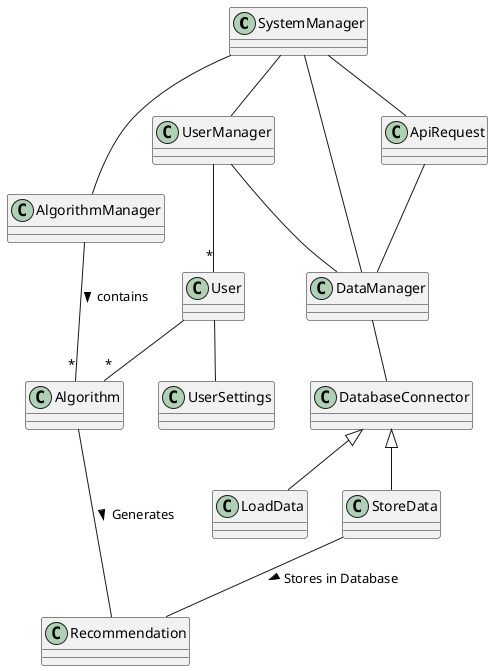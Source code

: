 @startuml Domain model

SystemManager -- AlgorithmManager
AlgorithmManager -- "*" Algorithm: contains >
Algorithm -- Recommendation: Generates >
SystemManager -- ApiRequest
SystemManager -- DataManager
DataManager -- DatabaseConnector
DatabaseConnector <|-- StoreData
DatabaseConnector <|-- LoadData
StoreData -- Recommendation: Stores in Database >
SystemManager -- UserManager
UserManager --"*" User
User -- UserSettings
UserManager -- DataManager
User --"*" Algorithm
ApiRequest -- DataManager
@enduml
